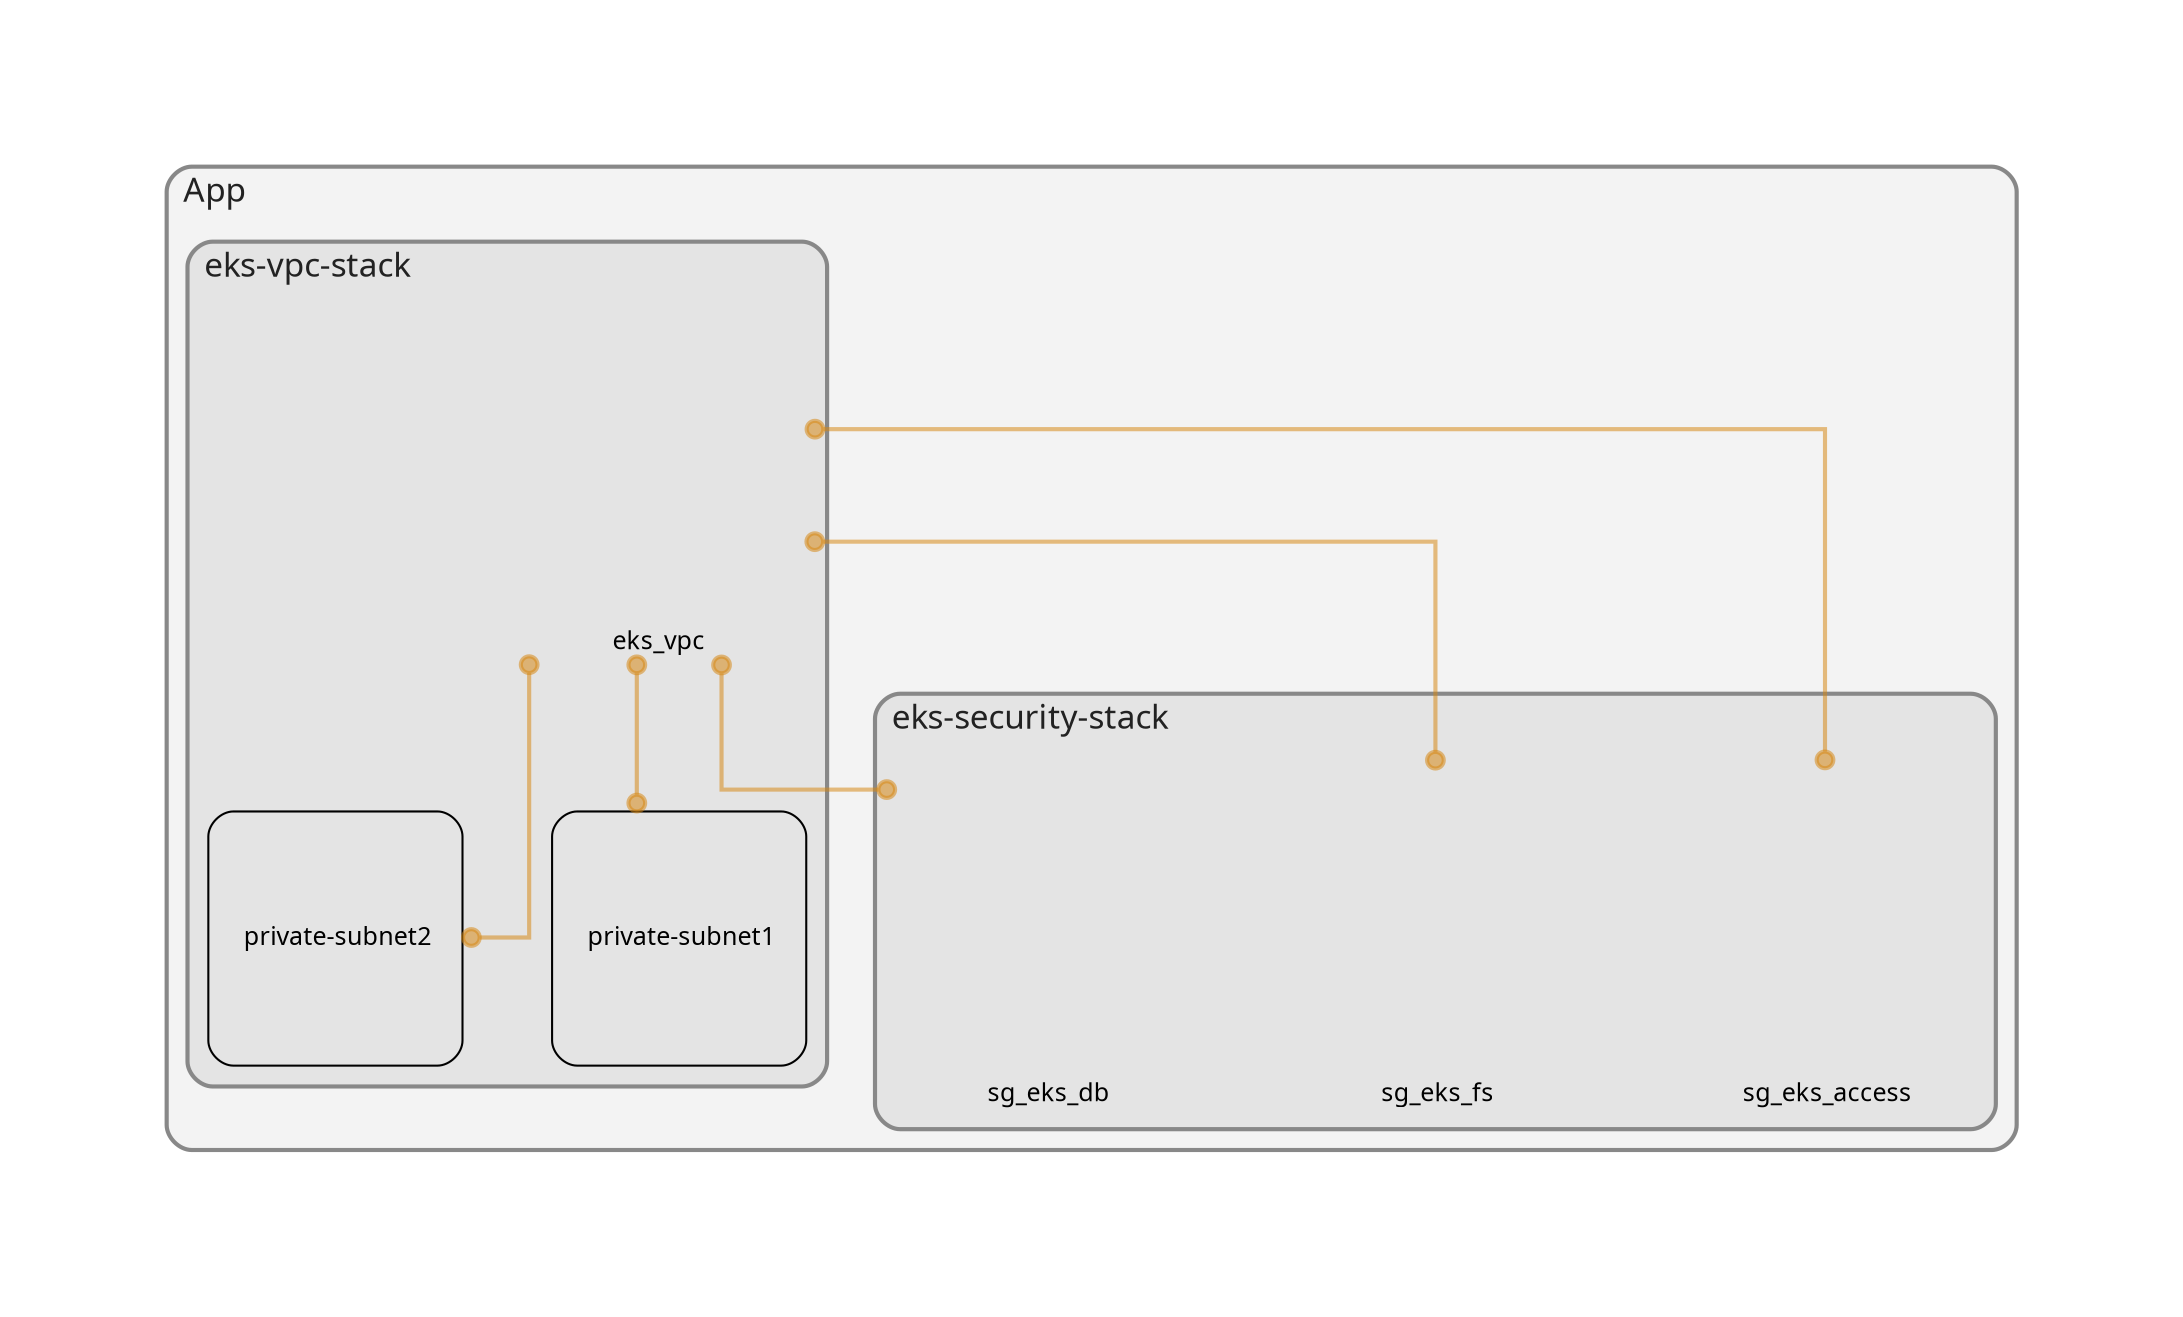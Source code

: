 digraph "Diagram" {
  splines = "ortho";
  pad = "1.0";
  nodesep = "0.60";
  ranksep = "0.75";
  fontname = "Sans-Serif";
  fontsize = "15";
  dpi = "200";
  rankdir = "BT";
  compound = "true";
  fontcolor = "#222222";
  edge [
    color = "#D5871488",
    penwidth = 2,
    arrowhead = "dot",
    arrowtail = "dot",
  ];
  node [
    shape = "box",
    style = "rounded",
    fixedsize = true,
    width = 1.7,
    height = 1.7,
    labelloc = "c",
    imagescale = true,
    fontname = "Sans-Serif",
    fontsize = 8,
    margin = 8,
  ];
  subgraph "App" {
    subgraph "cluster-SubGraph.App" {
      graph [
        label = "App",
        labelloc = "b",
        labeljust = "l",
        margin = "10",
        fontsize = "16",
        penwidth = "2",
        pencolor = "#888888",
        style = "filled,rounded",
        fillcolor = "#f3f3f3",
      ];
      subgraph "cluster-SubGraph.eks-vpc-stack" {
        graph [
          label = "eks-vpc-stack",
          labelloc = "b",
          labeljust = "l",
          margin = "10",
          fontsize = "16",
          penwidth = "2",
          pencolor = "#888888",
          style = "filled,rounded",
          fillcolor = "#e4e4e4",
        ];
        "eks-vpc-stack/eks_vpc" [
          label = " eks_vpc",
          fontsize = 12,
          image = "C:\Program Files\Nodejs\node_modules\cdk-dia\icons\aws\Service\Arch_Networking-Content\64\Arch_Amazon-Virtual-Private-Cloud_64@5x.png",
          imagescale = "true",
          imagepos = "tc",
          penwidth = "0",
          shape = "node",
          fixedsize = "true",
          labelloc = "b",
          width = 2,
          height = 2.266,
        ];
        "eks-vpc-stack/private-subnet1" [
          label = " private-subnet1",
          fontsize = 12,
        ];
        "eks-vpc-stack/private-subnet2" [
          label = " private-subnet2",
          fontsize = 12,
        ];
      }
      subgraph "cluster-SubGraph.eks-security-stack" {
        graph [
          label = "eks-security-stack",
          labelloc = "b",
          labeljust = "l",
          margin = "10",
          fontsize = "16",
          penwidth = "2",
          pencolor = "#888888",
          style = "filled,rounded",
          fillcolor = "#e4e4e4",
        ];
        "eks-security-stack/sg_eks_access" [
          label = " sg_eks_access",
          fontsize = 12,
          image = "C:\Program Files\Nodejs\node_modules\cdk-dia\icons\aws\security_group.png",
          imagescale = "true",
          imagepos = "tc",
          penwidth = "0",
          shape = "node",
          fixedsize = "true",
          labelloc = "b",
          width = 2,
          height = 2.266,
        ];
        "eks-security-stack/sg_eks_fs" [
          label = " sg_eks_fs",
          fontsize = 12,
          image = "C:\Program Files\Nodejs\node_modules\cdk-dia\icons\aws\security_group.png",
          imagescale = "true",
          imagepos = "tc",
          penwidth = "0",
          shape = "node",
          fixedsize = "true",
          labelloc = "b",
          width = 2,
          height = 2.266,
        ];
        "eks-security-stack/sg_eks_db" [
          label = " sg_eks_db",
          fontsize = 12,
          image = "C:\Program Files\Nodejs\node_modules\cdk-dia\icons\aws\security_group.png",
          imagescale = "true",
          imagepos = "tc",
          penwidth = "0",
          shape = "node",
          fixedsize = "true",
          labelloc = "b",
          width = 2,
          height = 2.266,
        ];
      }
    }
  }
  "eks-vpc-stack/private-subnet1" -> "eks-vpc-stack/eks_vpc" [
    dir = "both",
  ];
  "eks-vpc-stack/private-subnet2" -> "eks-vpc-stack/eks_vpc" [
    dir = "both",
  ];
  "eks-security-stack/sg_eks_access" -> "eks-vpc-stack/eks_vpc" [
    dir = "both",
  ];
  "eks-security-stack/sg_eks_fs" -> "eks-vpc-stack/eks_vpc" [
    dir = "both",
  ];
  "eks-security-stack/sg_eks_db" -> "eks-vpc-stack/eks_vpc" [
    dir = "both",
  ];
}